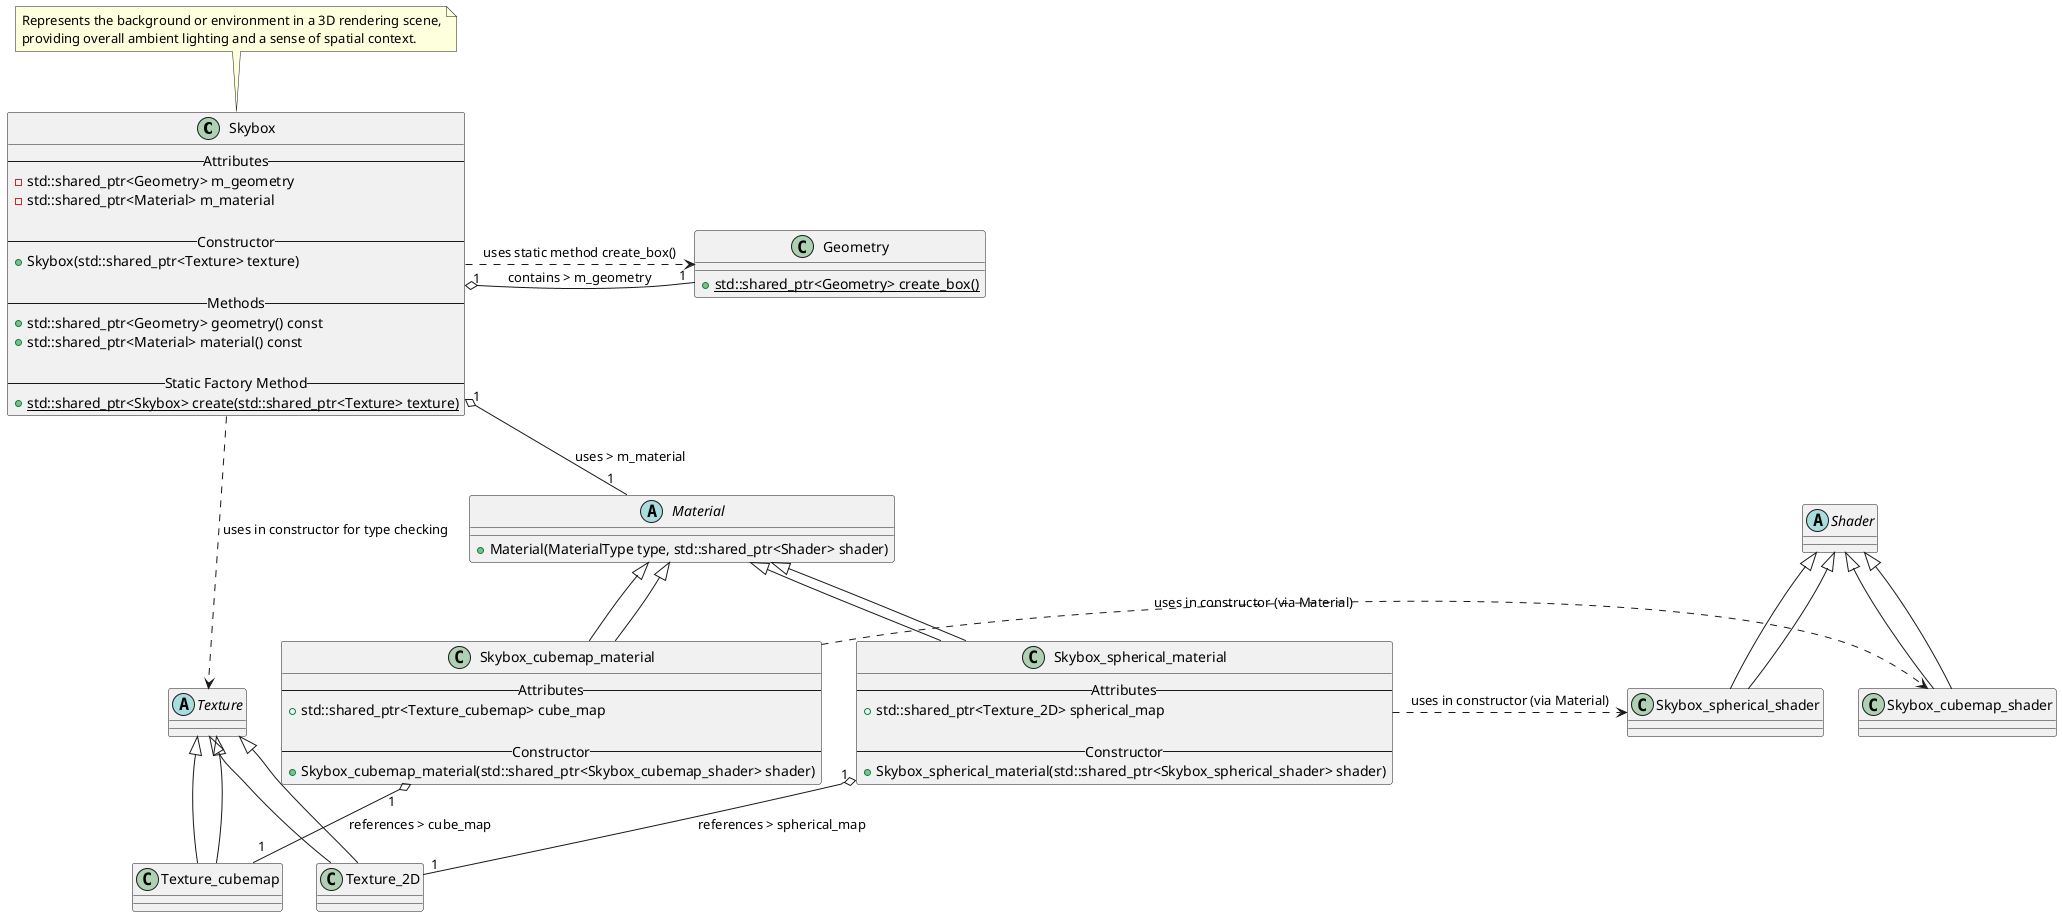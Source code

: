 @startuml
skinparam classAttributeIconVisible false

' Main Skybox class
class Skybox {
    -- Attributes --
    - std::shared_ptr<Geometry> m_geometry
    - std::shared_ptr<Material> m_material

    -- Constructor --
    + Skybox(std::shared_ptr<Texture> texture)
    ' Internally calls Geometry::create_box().
    ' If texture is Texture_2D, creates Skybox_spherical_material.
    ' If texture is Texture_cubemap, creates Skybox_cubemap_material.

    -- Methods --
    + std::shared_ptr<Geometry> geometry() const
    + std::shared_ptr<Material> material() const

    -- Static Factory Method --
    + {static} std::shared_ptr<Skybox> create(std::shared_ptr<Texture> texture)
}

' Related Core Classes (simplified for this context from previous diagrams)
class Geometry {
    + {static} std::shared_ptr<Geometry> create_box()
    ' Represents a geometric shape, e.g., a cube.
}

abstract class Texture {
    ' Base class for all texture types.
}

class Texture_2D extends Texture {
    ' Represents a 2D texture.
}

class Texture_cubemap extends Texture {
    ' Represents a cubemap texture.
}

abstract class Material {
    ' Abstract base class for defining object surface properties.
    ' Associated with a Shader object.
    + Material(MaterialType type, std::shared_ptr<Shader> shader)
}

abstract class Shader {
    ' Abstract base class for shader programs.
    ' Determines how material is lit and rendered.
}

' Specific Skybox Material and Shader Implementations
class Skybox_spherical_material extends Material {
    -- Attributes --
    + std::shared_ptr<Texture_2D> spherical_map

    -- Constructor --
    + Skybox_spherical_material(std::shared_ptr<Skybox_spherical_shader> shader)
    ' Note: inherits Material constructor which takes Shader
}

class Skybox_cubemap_material extends Material {
    -- Attributes --
    + std::shared_ptr<Texture_cubemap> cube_map

    -- Constructor --
    + Skybox_cubemap_material(std::shared_ptr<Skybox_cubemap_shader> shader)
    ' Note: inherits Material constructor which takes Shader
}

class Skybox_spherical_shader extends Shader {
    ' Shader designed for spherical skybox rendering, typically uses a 2D texture.
}

class Skybox_cubemap_shader extends Shader {
    ' Shader designed for cubemap skybox rendering, typically uses a cubemap texture.
}

' Relationships

' Skybox Aggregations (shared ownership)
Skybox "1" o-- "1" Geometry : contains > m_geometry
Skybox "1" o-- "1" Material : uses > m_material

' Inheritance
Texture <|-- Texture_2D
Texture <|-- Texture_cubemap

Material <|-- Skybox_spherical_material
Material <|-- Skybox_cubemap_material

Shader <|-- Skybox_spherical_shader
Shader <|-- Skybox_cubemap_shader

' Dependencies / Associations
Skybox .right.> Texture : uses in constructor for type checking
Skybox .right.> Geometry : uses static method create_box()

Skybox_spherical_material .right.> Skybox_spherical_shader : uses in constructor (via Material)
Skybox_spherical_material "1" o-- "1" Texture_2D : references > spherical_map

Skybox_cubemap_material .right.> Skybox_cubemap_shader : uses in constructor (via Material)
Skybox_cubemap_material "1" o-- "1" Texture_cubemap : references > cube_map

note top of Skybox
  Represents the background or environment in a 3D rendering scene,
  providing overall ambient lighting and a sense of spatial context.
end note

@enduml